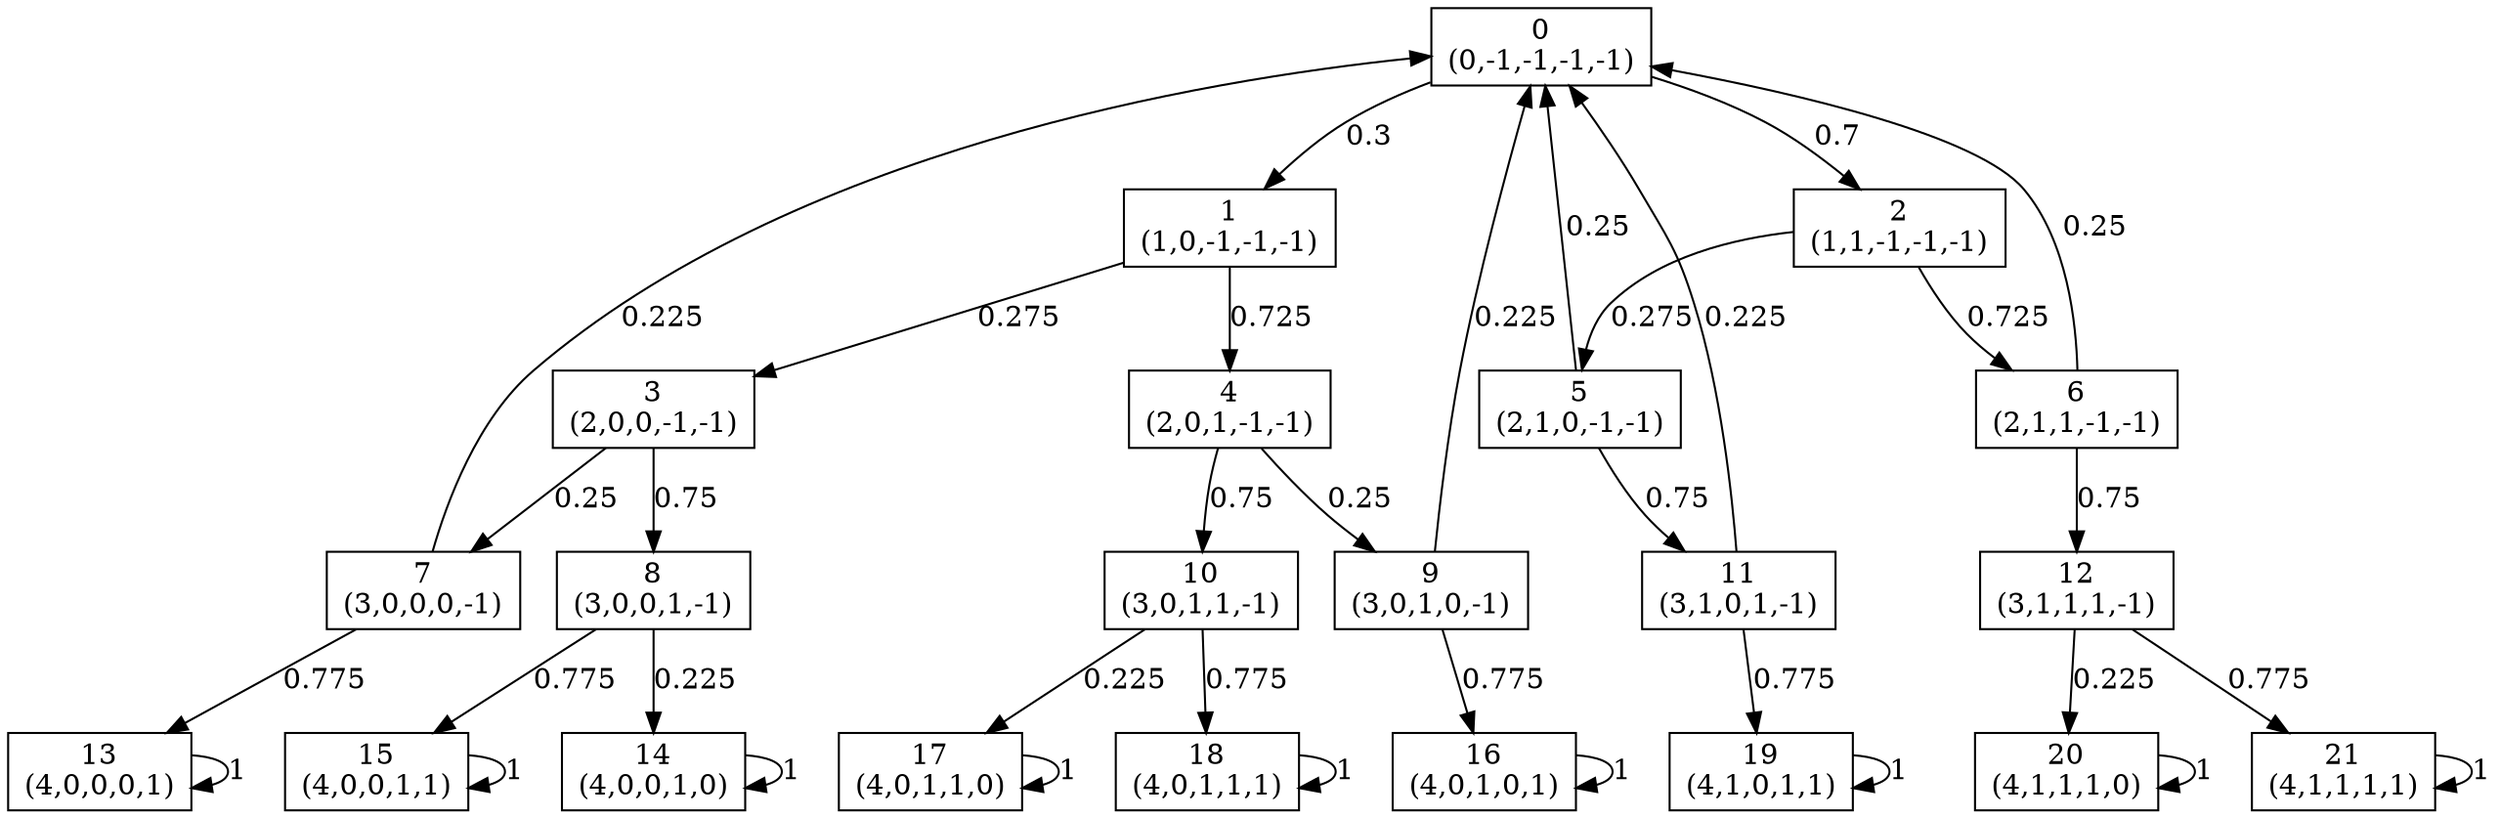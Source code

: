 digraph P {
node [shape=box];
0 -> 1 [ label="0.3" ];
0 -> 2 [ label="0.7" ];
1 -> 3 [ label="0.275" ];
1 -> 4 [ label="0.725" ];
2 -> 5 [ label="0.275" ];
2 -> 6 [ label="0.725" ];
3 -> 7 [ label="0.25" ];
3 -> 8 [ label="0.75" ];
4 -> 9 [ label="0.25" ];
4 -> 10 [ label="0.75" ];
5 -> 0 [ label="0.25" ];
5 -> 11 [ label="0.75" ];
6 -> 0 [ label="0.25" ];
6 -> 12 [ label="0.75" ];
7 -> 0 [ label="0.225" ];
7 -> 13 [ label="0.775" ];
8 -> 14 [ label="0.225" ];
8 -> 15 [ label="0.775" ];
9 -> 0 [ label="0.225" ];
9 -> 16 [ label="0.775" ];
10 -> 17 [ label="0.225" ];
10 -> 18 [ label="0.775" ];
11 -> 0 [ label="0.225" ];
11 -> 19 [ label="0.775" ];
12 -> 20 [ label="0.225" ];
12 -> 21 [ label="0.775" ];
13 -> 13 [ label="1" ];
14 -> 14 [ label="1" ];
15 -> 15 [ label="1" ];
16 -> 16 [ label="1" ];
17 -> 17 [ label="1" ];
18 -> 18 [ label="1" ];
19 -> 19 [ label="1" ];
20 -> 20 [ label="1" ];
21 -> 21 [ label="1" ];
0 [label="0\n(0,-1,-1,-1,-1)"];
1 [label="1\n(1,0,-1,-1,-1)"];
2 [label="2\n(1,1,-1,-1,-1)"];
3 [label="3\n(2,0,0,-1,-1)"];
4 [label="4\n(2,0,1,-1,-1)"];
5 [label="5\n(2,1,0,-1,-1)"];
6 [label="6\n(2,1,1,-1,-1)"];
7 [label="7\n(3,0,0,0,-1)"];
8 [label="8\n(3,0,0,1,-1)"];
9 [label="9\n(3,0,1,0,-1)"];
10 [label="10\n(3,0,1,1,-1)"];
11 [label="11\n(3,1,0,1,-1)"];
12 [label="12\n(3,1,1,1,-1)"];
13 [label="13\n(4,0,0,0,1)"];
14 [label="14\n(4,0,0,1,0)"];
15 [label="15\n(4,0,0,1,1)"];
16 [label="16\n(4,0,1,0,1)"];
17 [label="17\n(4,0,1,1,0)"];
18 [label="18\n(4,0,1,1,1)"];
19 [label="19\n(4,1,0,1,1)"];
20 [label="20\n(4,1,1,1,0)"];
21 [label="21\n(4,1,1,1,1)"];
}

